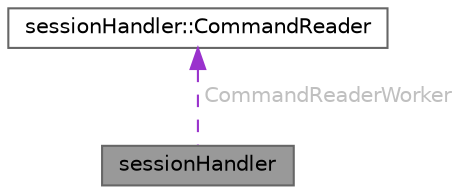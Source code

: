 digraph "sessionHandler"
{
 // LATEX_PDF_SIZE
  bgcolor="transparent";
  edge [fontname=Helvetica,fontsize=10,labelfontname=Helvetica,labelfontsize=10];
  node [fontname=Helvetica,fontsize=10,shape=box,height=0.2,width=0.4];
  Node1 [id="Node000001",label="sessionHandler",height=0.2,width=0.4,color="gray40", fillcolor="grey60", style="filled", fontcolor="black",tooltip="The sessionHandler class is responsible for executing the correct command based on the user's input...."];
  Node2 -> Node1 [id="edge1_Node000001_Node000002",dir="back",color="darkorchid3",style="dashed",tooltip=" ",label=" CommandReaderWorker",fontcolor="grey" ];
  Node2 [id="Node000002",label="sessionHandler::CommandReader",height=0.2,width=0.4,color="gray40", fillcolor="white", style="filled",URL="$d7/dea/classsession_handler_1_1_command_reader.html",tooltip="CommandReader class used to read the user's input and provide it to the sessionHandler class for exec..."];
}
